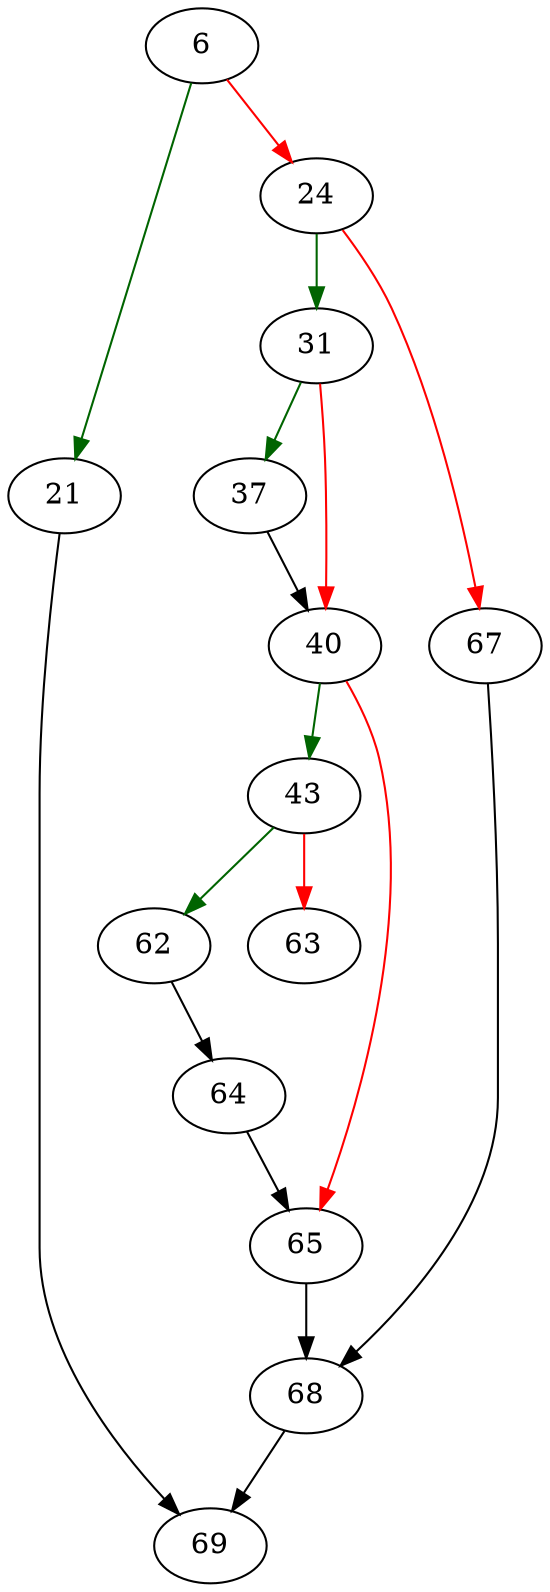 strict digraph "expertConnect" {
	// Node definitions.
	6 [entry=true];
	21;
	24;
	69;
	31;
	67;
	37;
	40;
	43;
	65;
	62;
	63;
	64;
	68;

	// Edge definitions.
	6 -> 21 [
		color=darkgreen
		cond=true
	];
	6 -> 24 [
		color=red
		cond=false
	];
	21 -> 69;
	24 -> 31 [
		color=darkgreen
		cond=true
	];
	24 -> 67 [
		color=red
		cond=false
	];
	31 -> 37 [
		color=darkgreen
		cond=true
	];
	31 -> 40 [
		color=red
		cond=false
	];
	67 -> 68;
	37 -> 40;
	40 -> 43 [
		color=darkgreen
		cond=true
	];
	40 -> 65 [
		color=red
		cond=false
	];
	43 -> 62 [
		color=darkgreen
		cond=true
	];
	43 -> 63 [
		color=red
		cond=false
	];
	65 -> 68;
	62 -> 64;
	64 -> 65;
	68 -> 69;
}